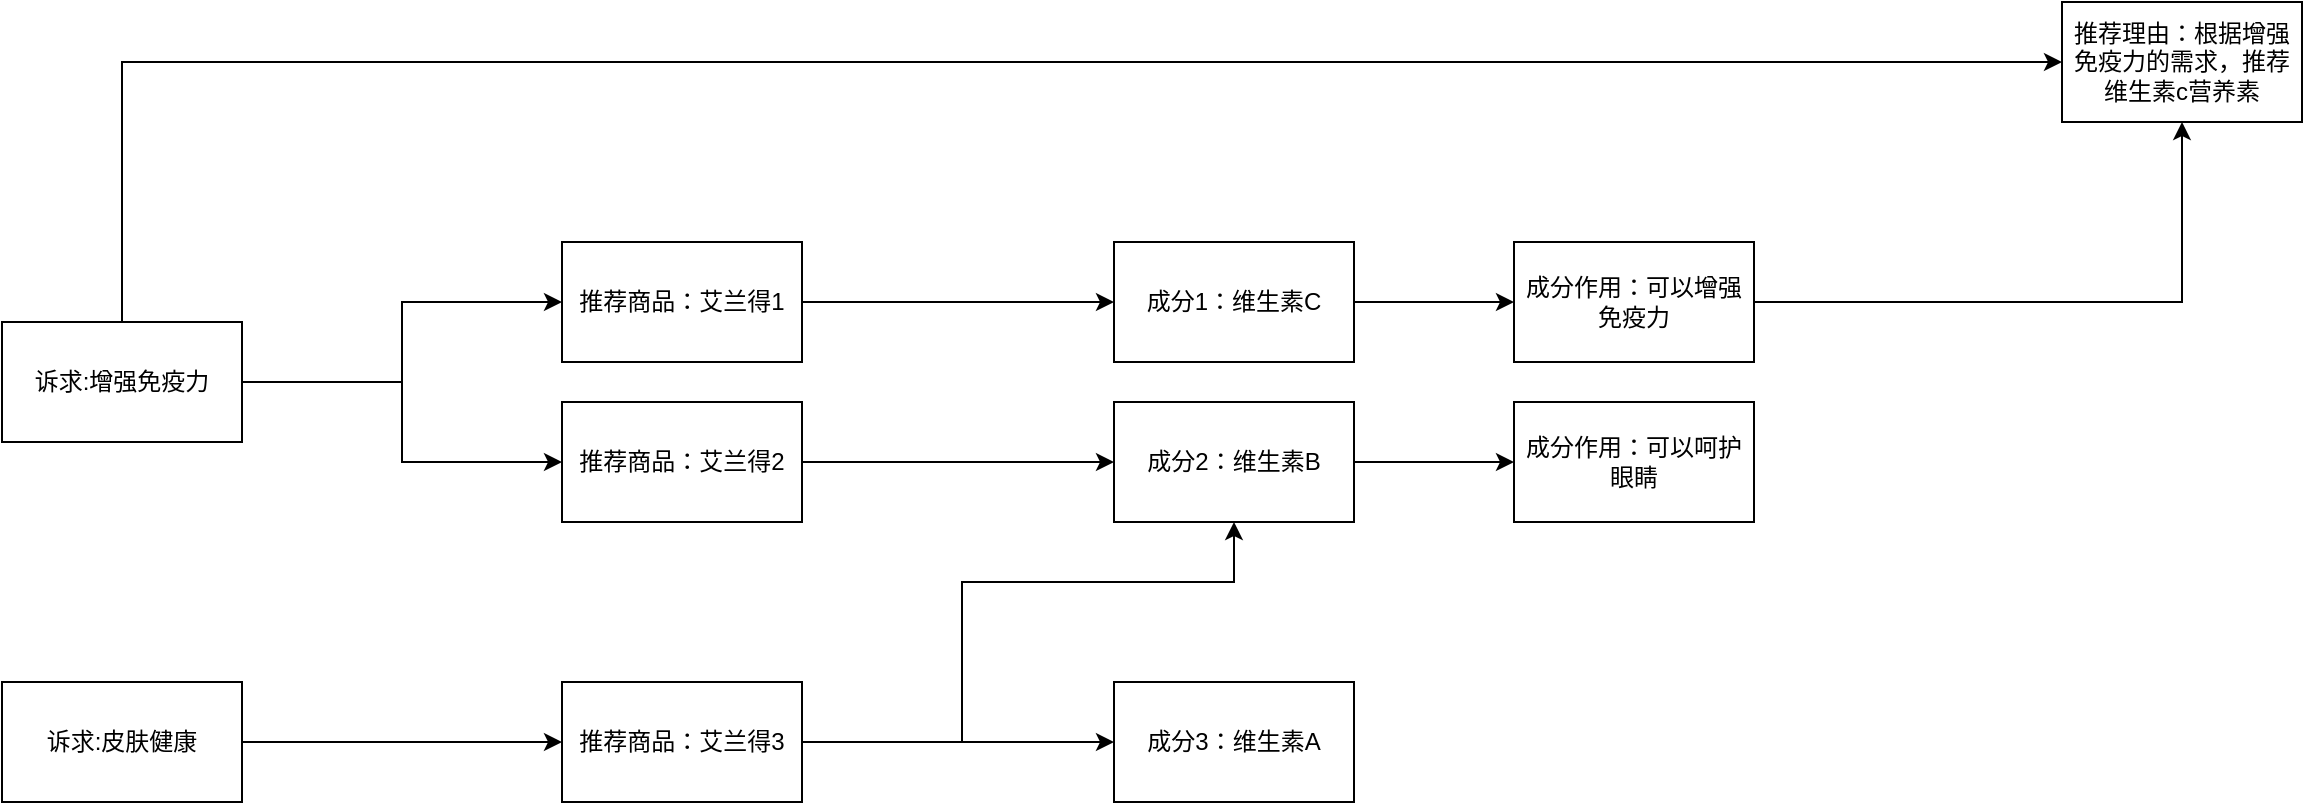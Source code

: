 <mxfile version="17.4.0" type="github">
  <diagram id="jV8qdJLcL9cgi85XCKLg" name="第 1 页">
    <mxGraphModel dx="2893" dy="1035" grid="1" gridSize="10" guides="1" tooltips="1" connect="1" arrows="1" fold="1" page="1" pageScale="1" pageWidth="827" pageHeight="1169" math="0" shadow="0">
      <root>
        <mxCell id="0" />
        <mxCell id="1" parent="0" />
        <mxCell id="Qd4y_0YCe5aoA6LUHpw1-22" style="edgeStyle=orthogonalEdgeStyle;rounded=0;orthogonalLoop=1;jettySize=auto;html=1;exitX=1;exitY=0.5;exitDx=0;exitDy=0;entryX=0;entryY=0.5;entryDx=0;entryDy=0;" edge="1" parent="1" source="Qd4y_0YCe5aoA6LUHpw1-20" target="Qd4y_0YCe5aoA6LUHpw1-23">
          <mxGeometry relative="1" as="geometry">
            <mxPoint x="-190" y="480" as="targetPoint" />
          </mxGeometry>
        </mxCell>
        <mxCell id="Qd4y_0YCe5aoA6LUHpw1-25" style="edgeStyle=orthogonalEdgeStyle;rounded=0;orthogonalLoop=1;jettySize=auto;html=1;exitX=1;exitY=0.5;exitDx=0;exitDy=0;entryX=0;entryY=0.5;entryDx=0;entryDy=0;" edge="1" parent="1" source="Qd4y_0YCe5aoA6LUHpw1-20" target="Qd4y_0YCe5aoA6LUHpw1-24">
          <mxGeometry relative="1" as="geometry" />
        </mxCell>
        <mxCell id="Qd4y_0YCe5aoA6LUHpw1-40" style="edgeStyle=orthogonalEdgeStyle;rounded=0;orthogonalLoop=1;jettySize=auto;html=1;exitX=0.5;exitY=0;exitDx=0;exitDy=0;entryX=0;entryY=0.5;entryDx=0;entryDy=0;" edge="1" parent="1" source="Qd4y_0YCe5aoA6LUHpw1-20" target="Qd4y_0YCe5aoA6LUHpw1-39">
          <mxGeometry relative="1" as="geometry" />
        </mxCell>
        <mxCell id="Qd4y_0YCe5aoA6LUHpw1-20" value="诉求:增强免疫力" style="rounded=0;whiteSpace=wrap;html=1;" vertex="1" parent="1">
          <mxGeometry x="-450" y="440" width="120" height="60" as="geometry" />
        </mxCell>
        <mxCell id="Qd4y_0YCe5aoA6LUHpw1-27" style="edgeStyle=orthogonalEdgeStyle;rounded=0;orthogonalLoop=1;jettySize=auto;html=1;exitX=1;exitY=0.5;exitDx=0;exitDy=0;" edge="1" parent="1" source="Qd4y_0YCe5aoA6LUHpw1-21" target="Qd4y_0YCe5aoA6LUHpw1-26">
          <mxGeometry relative="1" as="geometry" />
        </mxCell>
        <mxCell id="Qd4y_0YCe5aoA6LUHpw1-21" value="诉求:皮肤健康" style="rounded=0;whiteSpace=wrap;html=1;" vertex="1" parent="1">
          <mxGeometry x="-450" y="620" width="120" height="60" as="geometry" />
        </mxCell>
        <mxCell id="Qd4y_0YCe5aoA6LUHpw1-35" style="edgeStyle=orthogonalEdgeStyle;rounded=0;orthogonalLoop=1;jettySize=auto;html=1;exitX=1;exitY=0.5;exitDx=0;exitDy=0;entryX=0;entryY=0.5;entryDx=0;entryDy=0;" edge="1" parent="1" source="Qd4y_0YCe5aoA6LUHpw1-23" target="Qd4y_0YCe5aoA6LUHpw1-30">
          <mxGeometry relative="1" as="geometry" />
        </mxCell>
        <mxCell id="Qd4y_0YCe5aoA6LUHpw1-23" value="推荐商品：艾兰得1" style="rounded=0;whiteSpace=wrap;html=1;" vertex="1" parent="1">
          <mxGeometry x="-170" y="400" width="120" height="60" as="geometry" />
        </mxCell>
        <mxCell id="Qd4y_0YCe5aoA6LUHpw1-36" style="edgeStyle=orthogonalEdgeStyle;rounded=0;orthogonalLoop=1;jettySize=auto;html=1;exitX=1;exitY=0.5;exitDx=0;exitDy=0;entryX=0;entryY=0.5;entryDx=0;entryDy=0;" edge="1" parent="1" source="Qd4y_0YCe5aoA6LUHpw1-24" target="Qd4y_0YCe5aoA6LUHpw1-33">
          <mxGeometry relative="1" as="geometry" />
        </mxCell>
        <mxCell id="Qd4y_0YCe5aoA6LUHpw1-24" value="推荐商品：艾兰得2" style="rounded=0;whiteSpace=wrap;html=1;" vertex="1" parent="1">
          <mxGeometry x="-170" y="480" width="120" height="60" as="geometry" />
        </mxCell>
        <mxCell id="Qd4y_0YCe5aoA6LUHpw1-43" style="edgeStyle=orthogonalEdgeStyle;rounded=0;orthogonalLoop=1;jettySize=auto;html=1;exitX=1;exitY=0.5;exitDx=0;exitDy=0;entryX=0;entryY=0.5;entryDx=0;entryDy=0;" edge="1" parent="1" source="Qd4y_0YCe5aoA6LUHpw1-26" target="Qd4y_0YCe5aoA6LUHpw1-42">
          <mxGeometry relative="1" as="geometry" />
        </mxCell>
        <mxCell id="Qd4y_0YCe5aoA6LUHpw1-44" style="edgeStyle=orthogonalEdgeStyle;rounded=0;orthogonalLoop=1;jettySize=auto;html=1;exitX=1;exitY=0.5;exitDx=0;exitDy=0;entryX=0.5;entryY=1;entryDx=0;entryDy=0;" edge="1" parent="1" source="Qd4y_0YCe5aoA6LUHpw1-26" target="Qd4y_0YCe5aoA6LUHpw1-33">
          <mxGeometry relative="1" as="geometry">
            <Array as="points">
              <mxPoint x="30" y="650" />
              <mxPoint x="30" y="570" />
              <mxPoint x="166" y="570" />
            </Array>
          </mxGeometry>
        </mxCell>
        <mxCell id="Qd4y_0YCe5aoA6LUHpw1-26" value="推荐商品：艾兰得3" style="rounded=0;whiteSpace=wrap;html=1;" vertex="1" parent="1">
          <mxGeometry x="-170" y="620" width="120" height="60" as="geometry" />
        </mxCell>
        <mxCell id="Qd4y_0YCe5aoA6LUHpw1-29" value="" style="edgeStyle=orthogonalEdgeStyle;rounded=0;orthogonalLoop=1;jettySize=auto;html=1;" edge="1" parent="1" source="Qd4y_0YCe5aoA6LUHpw1-30" target="Qd4y_0YCe5aoA6LUHpw1-31">
          <mxGeometry relative="1" as="geometry" />
        </mxCell>
        <mxCell id="Qd4y_0YCe5aoA6LUHpw1-30" value="成分1：维生素C" style="rounded=0;whiteSpace=wrap;html=1;" vertex="1" parent="1">
          <mxGeometry x="106" y="400" width="120" height="60" as="geometry" />
        </mxCell>
        <mxCell id="Qd4y_0YCe5aoA6LUHpw1-41" style="edgeStyle=orthogonalEdgeStyle;rounded=0;orthogonalLoop=1;jettySize=auto;html=1;exitX=1;exitY=0.5;exitDx=0;exitDy=0;entryX=0.5;entryY=1;entryDx=0;entryDy=0;" edge="1" parent="1" source="Qd4y_0YCe5aoA6LUHpw1-31" target="Qd4y_0YCe5aoA6LUHpw1-39">
          <mxGeometry relative="1" as="geometry" />
        </mxCell>
        <mxCell id="Qd4y_0YCe5aoA6LUHpw1-31" value="成分作用：可以增强免疫力" style="whiteSpace=wrap;html=1;rounded=0;" vertex="1" parent="1">
          <mxGeometry x="306" y="400" width="120" height="60" as="geometry" />
        </mxCell>
        <mxCell id="Qd4y_0YCe5aoA6LUHpw1-32" style="edgeStyle=orthogonalEdgeStyle;rounded=0;orthogonalLoop=1;jettySize=auto;html=1;exitX=1;exitY=0.5;exitDx=0;exitDy=0;entryX=0;entryY=0.5;entryDx=0;entryDy=0;" edge="1" parent="1" source="Qd4y_0YCe5aoA6LUHpw1-33" target="Qd4y_0YCe5aoA6LUHpw1-34">
          <mxGeometry relative="1" as="geometry" />
        </mxCell>
        <mxCell id="Qd4y_0YCe5aoA6LUHpw1-33" value="成分2：维生素B" style="rounded=0;whiteSpace=wrap;html=1;" vertex="1" parent="1">
          <mxGeometry x="106" y="480" width="120" height="60" as="geometry" />
        </mxCell>
        <mxCell id="Qd4y_0YCe5aoA6LUHpw1-34" value="成分作用：可以呵护眼睛" style="whiteSpace=wrap;html=1;rounded=0;" vertex="1" parent="1">
          <mxGeometry x="306" y="480" width="120" height="60" as="geometry" />
        </mxCell>
        <mxCell id="Qd4y_0YCe5aoA6LUHpw1-39" value="推荐理由：根据增强免疫力的需求，推荐维生素c营养素" style="rounded=0;whiteSpace=wrap;html=1;" vertex="1" parent="1">
          <mxGeometry x="580" y="280" width="120" height="60" as="geometry" />
        </mxCell>
        <mxCell id="Qd4y_0YCe5aoA6LUHpw1-42" value="成分3：维生素A" style="rounded=0;whiteSpace=wrap;html=1;" vertex="1" parent="1">
          <mxGeometry x="106" y="620" width="120" height="60" as="geometry" />
        </mxCell>
      </root>
    </mxGraphModel>
  </diagram>
</mxfile>
